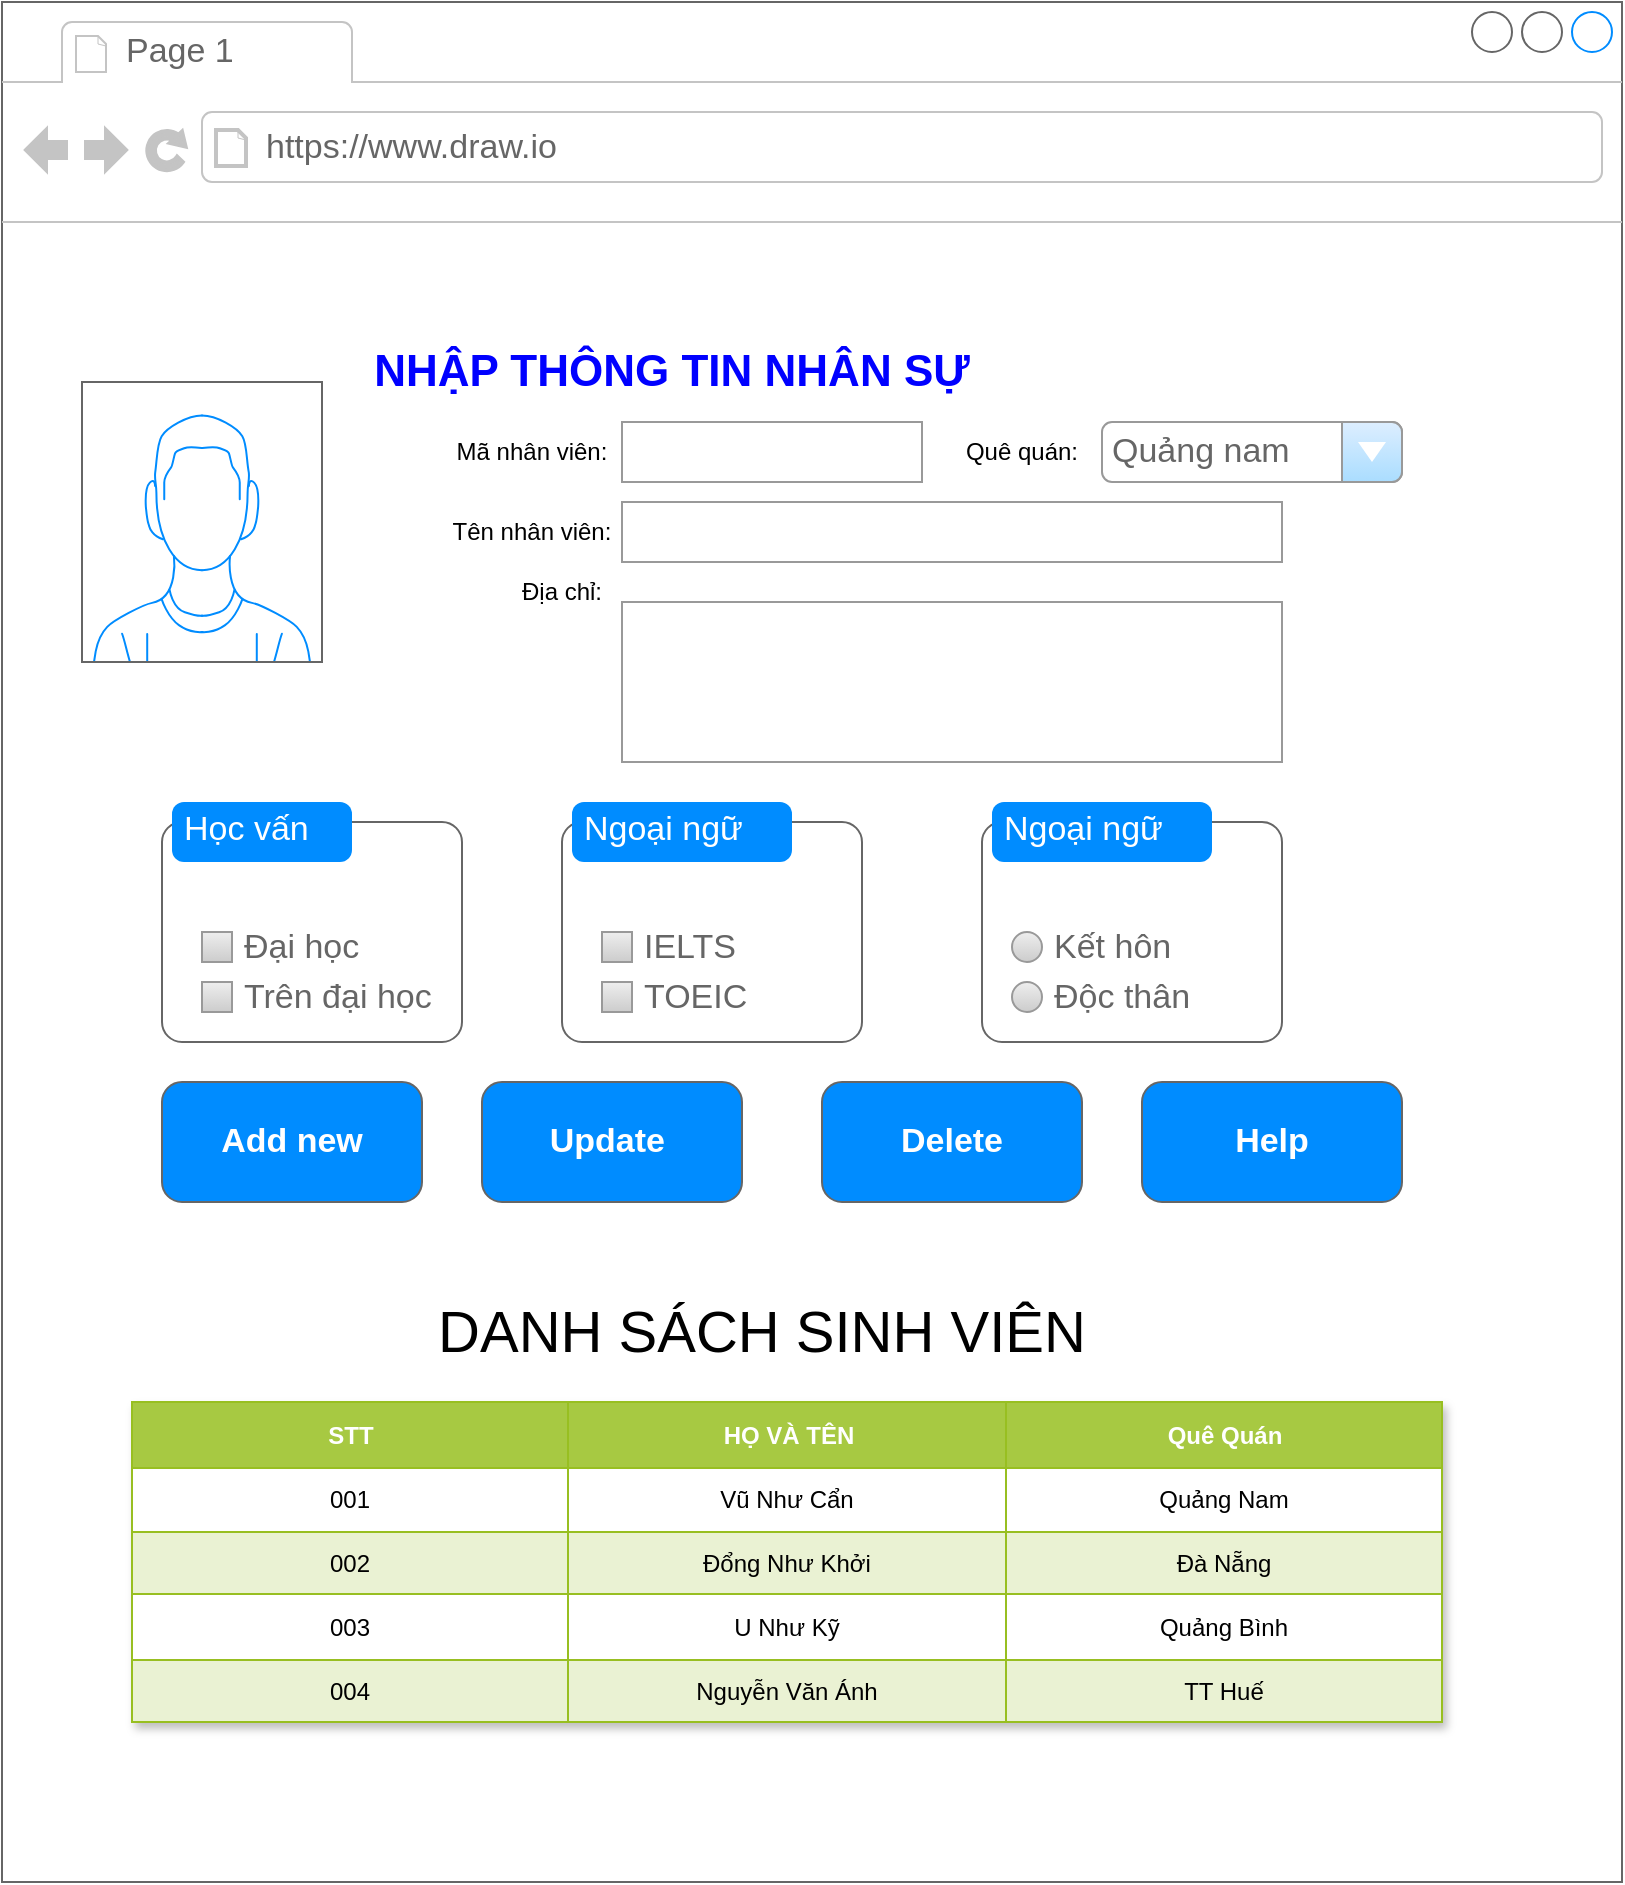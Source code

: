 <mxfile version="26.0.16">
  <diagram name="Page-1" id="Xp--1NKVFtEGWi8t9xE5">
    <mxGraphModel dx="2643" dy="965" grid="1" gridSize="10" guides="1" tooltips="1" connect="1" arrows="1" fold="1" page="1" pageScale="1" pageWidth="850" pageHeight="1100" math="0" shadow="0">
      <root>
        <mxCell id="0" />
        <mxCell id="1" parent="0" />
        <mxCell id="KyakPXm99uiNBp-NimOs-1" value="" style="strokeWidth=1;shadow=0;dashed=0;align=center;html=1;shape=mxgraph.mockup.containers.browserWindow;rSize=0;strokeColor=#666666;strokeColor2=#008cff;strokeColor3=#c4c4c4;mainText=,;recursiveResize=0;fontColor=#33FF33;" vertex="1" parent="1">
          <mxGeometry x="-140" y="200" width="810" height="940" as="geometry" />
        </mxCell>
        <mxCell id="KyakPXm99uiNBp-NimOs-2" value="Page 1" style="strokeWidth=1;shadow=0;dashed=0;align=center;html=1;shape=mxgraph.mockup.containers.anchor;fontSize=17;fontColor=#666666;align=left;whiteSpace=wrap;" vertex="1" parent="KyakPXm99uiNBp-NimOs-1">
          <mxGeometry x="60" y="12" width="110" height="26" as="geometry" />
        </mxCell>
        <mxCell id="KyakPXm99uiNBp-NimOs-3" value="https://www.draw.io" style="strokeWidth=1;shadow=0;dashed=0;align=center;html=1;shape=mxgraph.mockup.containers.anchor;rSize=0;fontSize=17;fontColor=#666666;align=left;" vertex="1" parent="KyakPXm99uiNBp-NimOs-1">
          <mxGeometry x="130" y="60" width="250" height="26" as="geometry" />
        </mxCell>
        <mxCell id="KyakPXm99uiNBp-NimOs-4" value="" style="verticalLabelPosition=bottom;shadow=0;dashed=0;align=center;html=1;verticalAlign=top;strokeWidth=1;shape=mxgraph.mockup.containers.userMale;strokeColor=#666666;strokeColor2=#008cff;" vertex="1" parent="KyakPXm99uiNBp-NimOs-1">
          <mxGeometry x="40" y="190" width="120" height="140" as="geometry" />
        </mxCell>
        <mxCell id="KyakPXm99uiNBp-NimOs-5" value="&lt;font style=&quot;&quot;&gt;NHẬP THÔNG TIN NHÂN SỰ&lt;/font&gt;" style="text;html=1;align=center;verticalAlign=middle;whiteSpace=wrap;rounded=0;fontSize=22;fontStyle=1;fontColor=#0000FF;" vertex="1" parent="KyakPXm99uiNBp-NimOs-1">
          <mxGeometry x="150" y="170" width="370" height="30" as="geometry" />
        </mxCell>
        <mxCell id="KyakPXm99uiNBp-NimOs-6" value="Mã nhân viên:" style="text;html=1;align=center;verticalAlign=middle;whiteSpace=wrap;rounded=0;" vertex="1" parent="KyakPXm99uiNBp-NimOs-1">
          <mxGeometry x="200" y="210" width="130" height="30" as="geometry" />
        </mxCell>
        <mxCell id="KyakPXm99uiNBp-NimOs-7" value="Tên nhân viên:" style="text;html=1;align=center;verticalAlign=middle;whiteSpace=wrap;rounded=0;" vertex="1" parent="KyakPXm99uiNBp-NimOs-1">
          <mxGeometry x="185" y="250" width="160" height="30" as="geometry" />
        </mxCell>
        <mxCell id="KyakPXm99uiNBp-NimOs-8" value="Địa chỉ:" style="text;html=1;align=center;verticalAlign=middle;whiteSpace=wrap;rounded=0;" vertex="1" parent="KyakPXm99uiNBp-NimOs-1">
          <mxGeometry x="250" y="280" width="60" height="30" as="geometry" />
        </mxCell>
        <mxCell id="KyakPXm99uiNBp-NimOs-9" value="" style="shape=mxgraph.mockup.containers.marginRect;rectMarginTop=10;strokeColor=#666666;strokeWidth=1;dashed=0;rounded=1;arcSize=5;recursiveResize=0;html=1;whiteSpace=wrap;" vertex="1" parent="KyakPXm99uiNBp-NimOs-1">
          <mxGeometry x="80" y="400" width="150" height="120" as="geometry" />
        </mxCell>
        <mxCell id="KyakPXm99uiNBp-NimOs-10" value="Học vấn" style="shape=rect;strokeColor=none;fillColor=#008cff;strokeWidth=1;dashed=0;rounded=1;arcSize=20;fontColor=#ffffff;fontSize=17;spacing=2;spacingTop=-2;align=left;autosize=1;spacingLeft=4;resizeWidth=0;resizeHeight=0;perimeter=none;html=1;whiteSpace=wrap;" vertex="1" parent="KyakPXm99uiNBp-NimOs-9">
          <mxGeometry x="5" width="90" height="30" as="geometry" />
        </mxCell>
        <mxCell id="KyakPXm99uiNBp-NimOs-11" value="Đại học" style="strokeWidth=1;shadow=0;dashed=0;align=center;html=1;shape=mxgraph.mockup.forms.rrect;rSize=0;fillColor=#eeeeee;strokeColor=#999999;gradientColor=#cccccc;align=left;spacingLeft=4;fontSize=17;fontColor=#666666;labelPosition=right;" vertex="1" parent="KyakPXm99uiNBp-NimOs-9">
          <mxGeometry x="20" y="65" width="15" height="15" as="geometry" />
        </mxCell>
        <mxCell id="KyakPXm99uiNBp-NimOs-13" value="Trên đại học" style="strokeWidth=1;shadow=0;dashed=0;align=center;html=1;shape=mxgraph.mockup.forms.rrect;rSize=0;fillColor=#eeeeee;strokeColor=#999999;gradientColor=#cccccc;align=left;spacingLeft=4;fontSize=17;fontColor=#666666;labelPosition=right;" vertex="1" parent="KyakPXm99uiNBp-NimOs-9">
          <mxGeometry x="20" y="90" width="15" height="15" as="geometry" />
        </mxCell>
        <mxCell id="KyakPXm99uiNBp-NimOs-15" value="" style="shape=mxgraph.mockup.containers.marginRect;rectMarginTop=10;strokeColor=#666666;strokeWidth=1;dashed=0;rounded=1;arcSize=5;recursiveResize=0;html=1;whiteSpace=wrap;" vertex="1" parent="KyakPXm99uiNBp-NimOs-1">
          <mxGeometry x="280" y="400" width="150" height="120" as="geometry" />
        </mxCell>
        <mxCell id="KyakPXm99uiNBp-NimOs-16" value="Ngoại ngữ" style="shape=rect;strokeColor=none;fillColor=#008cff;strokeWidth=1;dashed=0;rounded=1;arcSize=20;fontColor=#ffffff;fontSize=17;spacing=2;spacingTop=-2;align=left;autosize=1;spacingLeft=4;resizeWidth=0;resizeHeight=0;perimeter=none;html=1;whiteSpace=wrap;" vertex="1" parent="KyakPXm99uiNBp-NimOs-15">
          <mxGeometry x="5" width="110" height="30" as="geometry" />
        </mxCell>
        <mxCell id="KyakPXm99uiNBp-NimOs-17" value="IELTS" style="strokeWidth=1;shadow=0;dashed=0;align=center;html=1;shape=mxgraph.mockup.forms.rrect;rSize=0;fillColor=#eeeeee;strokeColor=#999999;gradientColor=#cccccc;align=left;spacingLeft=4;fontSize=17;fontColor=#666666;labelPosition=right;" vertex="1" parent="KyakPXm99uiNBp-NimOs-15">
          <mxGeometry x="20" y="65" width="15" height="15" as="geometry" />
        </mxCell>
        <mxCell id="KyakPXm99uiNBp-NimOs-18" value="TOEIC" style="strokeWidth=1;shadow=0;dashed=0;align=center;html=1;shape=mxgraph.mockup.forms.rrect;rSize=0;fillColor=#eeeeee;strokeColor=#999999;gradientColor=#cccccc;align=left;spacingLeft=4;fontSize=17;fontColor=#666666;labelPosition=right;" vertex="1" parent="KyakPXm99uiNBp-NimOs-15">
          <mxGeometry x="20" y="90" width="15" height="15" as="geometry" />
        </mxCell>
        <mxCell id="KyakPXm99uiNBp-NimOs-19" value="" style="shape=mxgraph.mockup.containers.marginRect;rectMarginTop=10;strokeColor=#666666;strokeWidth=1;dashed=0;rounded=1;arcSize=5;recursiveResize=0;html=1;whiteSpace=wrap;" vertex="1" parent="KyakPXm99uiNBp-NimOs-1">
          <mxGeometry x="490" y="400" width="150" height="120" as="geometry" />
        </mxCell>
        <mxCell id="KyakPXm99uiNBp-NimOs-20" value="Ngoại ngữ" style="shape=rect;strokeColor=none;fillColor=#008cff;strokeWidth=1;dashed=0;rounded=1;arcSize=20;fontColor=#ffffff;fontSize=17;spacing=2;spacingTop=-2;align=left;autosize=1;spacingLeft=4;resizeWidth=0;resizeHeight=0;perimeter=none;html=1;whiteSpace=wrap;" vertex="1" parent="KyakPXm99uiNBp-NimOs-19">
          <mxGeometry x="5" width="110" height="30" as="geometry" />
        </mxCell>
        <mxCell id="KyakPXm99uiNBp-NimOs-23" value="Kết hôn" style="shape=ellipse;fillColor=#eeeeee;strokeColor=#999999;gradientColor=#cccccc;html=1;align=left;spacingLeft=4;fontSize=17;fontColor=#666666;labelPosition=right;shadow=0;" vertex="1" parent="KyakPXm99uiNBp-NimOs-19">
          <mxGeometry x="15" y="65" width="15" height="15" as="geometry" />
        </mxCell>
        <mxCell id="KyakPXm99uiNBp-NimOs-28" value="Độc thân" style="shape=ellipse;fillColor=#eeeeee;strokeColor=#999999;gradientColor=#cccccc;html=1;align=left;spacingLeft=4;fontSize=17;fontColor=#666666;labelPosition=right;shadow=0;" vertex="1" parent="KyakPXm99uiNBp-NimOs-19">
          <mxGeometry x="15" y="90" width="15" height="15" as="geometry" />
        </mxCell>
        <mxCell id="KyakPXm99uiNBp-NimOs-30" value="&lt;span style=&quot;color: rgba(0, 0, 0, 0); font-family: monospace; font-size: 0px;&quot;&gt;%3CmxGraphModel%3E%3Croot%3E%3CmxCell%20id%3D%220%22%2F%3E%3CmxCell%20id%3D%221%22%20parent%3D%220%22%2F%3E%3CmxCell%20id%3D%222%22%20value%3D%22Setting%201%22%20style%3D%22shape%3Dellipse%3BfillColor%3D%23eeeeee%3BstrokeColor%3D%23999999%3BgradientColor%3D%23cccccc%3Bhtml%3D1%3Balign%3Dleft%3BspacingLeft%3D4%3BfontSize%3D17%3BfontColor%3D%23666666%3BlabelPosition%3Dright%3Bshadow%3D0%3B%22%20vertex%3D%221%22%20parent%3D%221%22%3E%3CmxGeometry%20x%3D%22405%22%20y%3D%22535%22%20width%3D%2215%22%20height%3D%2215%22%20as%3D%22geometry%22%2F%3E%3C%2FmxCell%3E%3C%2Froot%3E%3C%2FmxGraphModel%3E&lt;/span&gt;" style="strokeWidth=1;shadow=0;dashed=0;align=center;html=1;shape=mxgraph.mockup.forms.pwField;strokeColor=#999999;mainText=;align=left;fontColor=#666666;fontSize=17;spacingLeft=3;" vertex="1" parent="KyakPXm99uiNBp-NimOs-1">
          <mxGeometry x="310" y="210" width="150" height="30" as="geometry" />
        </mxCell>
        <mxCell id="KyakPXm99uiNBp-NimOs-32" value="&lt;span style=&quot;color: rgba(0, 0, 0, 0); font-family: monospace; font-size: 0px;&quot;&gt;%3CmxGraphModel%3E%3Croot%3E%3CmxCell%20id%3D%220%22%2F%3E%3CmxCell%20id%3D%221%22%20parent%3D%220%22%2F%3E%3CmxCell%20id%3D%222%22%20value%3D%22Setting%201%22%20style%3D%22shape%3Dellipse%3BfillColor%3D%23eeeeee%3BstrokeColor%3D%23999999%3BgradientColor%3D%23cccccc%3Bhtml%3D1%3Balign%3Dleft%3BspacingLeft%3D4%3BfontSize%3D17%3BfontColor%3D%23666666%3BlabelPosition%3Dright%3Bshadow%3D0%3B%22%20vertex%3D%221%22%20parent%3D%221%22%3E%3CmxGeometry%20x%3D%22405%22%20y%3D%22535%22%20width%3D%2215%22%20height%3D%2215%22%20as%3D%22geometry%22%2F%3E%3C%2FmxCell%3E%3C%2Froot%3E%3C%2FmxGraphModel%3E&lt;/span&gt;" style="strokeWidth=1;shadow=0;dashed=0;align=center;html=1;shape=mxgraph.mockup.forms.pwField;strokeColor=#999999;mainText=;align=left;fontColor=#666666;fontSize=17;spacingLeft=3;" vertex="1" parent="KyakPXm99uiNBp-NimOs-1">
          <mxGeometry x="310" y="250" width="330" height="30" as="geometry" />
        </mxCell>
        <mxCell id="KyakPXm99uiNBp-NimOs-33" value="Quê quán:" style="text;html=1;align=center;verticalAlign=middle;whiteSpace=wrap;rounded=0;" vertex="1" parent="KyakPXm99uiNBp-NimOs-1">
          <mxGeometry x="480" y="210" width="60" height="30" as="geometry" />
        </mxCell>
        <mxCell id="KyakPXm99uiNBp-NimOs-35" value="Quảng nam" style="strokeWidth=1;shadow=0;dashed=0;align=center;html=1;shape=mxgraph.mockup.forms.comboBox;strokeColor=#999999;fillColor=#ddeeff;align=left;fillColor2=#aaddff;mainText=;fontColor=#666666;fontSize=17;spacingLeft=3;" vertex="1" parent="KyakPXm99uiNBp-NimOs-1">
          <mxGeometry x="550" y="210" width="150" height="30" as="geometry" />
        </mxCell>
        <mxCell id="KyakPXm99uiNBp-NimOs-37" value="Add new" style="strokeWidth=1;shadow=0;dashed=0;align=center;html=1;shape=mxgraph.mockup.buttons.button;strokeColor=#666666;fontColor=#ffffff;mainText=;buttonStyle=round;fontSize=17;fontStyle=1;fillColor=#008cff;whiteSpace=wrap;" vertex="1" parent="KyakPXm99uiNBp-NimOs-1">
          <mxGeometry x="80" y="540" width="130" height="60" as="geometry" />
        </mxCell>
        <mxCell id="KyakPXm99uiNBp-NimOs-41" value="Update&amp;nbsp;" style="strokeWidth=1;shadow=0;dashed=0;align=center;html=1;shape=mxgraph.mockup.buttons.button;strokeColor=#666666;fontColor=#ffffff;mainText=;buttonStyle=round;fontSize=17;fontStyle=1;fillColor=#008cff;whiteSpace=wrap;" vertex="1" parent="KyakPXm99uiNBp-NimOs-1">
          <mxGeometry x="240" y="540" width="130" height="60" as="geometry" />
        </mxCell>
        <mxCell id="KyakPXm99uiNBp-NimOs-42" value="Delete" style="strokeWidth=1;shadow=0;dashed=0;align=center;html=1;shape=mxgraph.mockup.buttons.button;strokeColor=#666666;fontColor=#ffffff;mainText=;buttonStyle=round;fontSize=17;fontStyle=1;fillColor=#008cff;whiteSpace=wrap;" vertex="1" parent="KyakPXm99uiNBp-NimOs-1">
          <mxGeometry x="410" y="540" width="130" height="60" as="geometry" />
        </mxCell>
        <mxCell id="KyakPXm99uiNBp-NimOs-43" value="Help" style="strokeWidth=1;shadow=0;dashed=0;align=center;html=1;shape=mxgraph.mockup.buttons.button;strokeColor=#666666;fontColor=#ffffff;mainText=;buttonStyle=round;fontSize=17;fontStyle=1;fillColor=#008cff;whiteSpace=wrap;" vertex="1" parent="KyakPXm99uiNBp-NimOs-1">
          <mxGeometry x="570" y="540" width="130" height="60" as="geometry" />
        </mxCell>
        <mxCell id="KyakPXm99uiNBp-NimOs-44" value="DANH SÁCH SINH VIÊN" style="text;html=1;align=center;verticalAlign=middle;whiteSpace=wrap;rounded=0;fontSize=29;" vertex="1" parent="KyakPXm99uiNBp-NimOs-1">
          <mxGeometry x="190" y="650" width="380" height="30" as="geometry" />
        </mxCell>
        <mxCell id="KyakPXm99uiNBp-NimOs-45" value="" style="childLayout=tableLayout;recursiveResize=0;strokeColor=#98bf21;fillColor=#A7C942;shadow=1;" vertex="1" parent="KyakPXm99uiNBp-NimOs-1">
          <mxGeometry x="65" y="700" width="655" height="160" as="geometry" />
        </mxCell>
        <mxCell id="KyakPXm99uiNBp-NimOs-46" style="shape=tableRow;horizontal=0;startSize=0;swimlaneHead=0;swimlaneBody=0;top=0;left=0;bottom=0;right=0;dropTarget=0;collapsible=0;recursiveResize=0;expand=0;fontStyle=0;strokeColor=inherit;fillColor=#ffffff;" vertex="1" parent="KyakPXm99uiNBp-NimOs-45">
          <mxGeometry width="655" height="33" as="geometry" />
        </mxCell>
        <mxCell id="KyakPXm99uiNBp-NimOs-47" value="STT" style="connectable=0;recursiveResize=0;strokeColor=inherit;fillColor=#A7C942;align=center;fontStyle=1;fontColor=#FFFFFF;html=1;" vertex="1" parent="KyakPXm99uiNBp-NimOs-46">
          <mxGeometry width="218" height="33" as="geometry">
            <mxRectangle width="218" height="33" as="alternateBounds" />
          </mxGeometry>
        </mxCell>
        <mxCell id="KyakPXm99uiNBp-NimOs-48" value="HỌ VÀ TÊN" style="connectable=0;recursiveResize=0;strokeColor=inherit;fillColor=#A7C942;align=center;fontStyle=1;fontColor=#FFFFFF;html=1;" vertex="1" parent="KyakPXm99uiNBp-NimOs-46">
          <mxGeometry x="218" width="219" height="33" as="geometry">
            <mxRectangle width="219" height="33" as="alternateBounds" />
          </mxGeometry>
        </mxCell>
        <mxCell id="KyakPXm99uiNBp-NimOs-49" value="Quê Quán" style="connectable=0;recursiveResize=0;strokeColor=inherit;fillColor=#A7C942;align=center;fontStyle=1;fontColor=#FFFFFF;html=1;" vertex="1" parent="KyakPXm99uiNBp-NimOs-46">
          <mxGeometry x="437" width="218" height="33" as="geometry">
            <mxRectangle width="218" height="33" as="alternateBounds" />
          </mxGeometry>
        </mxCell>
        <mxCell id="KyakPXm99uiNBp-NimOs-50" value="" style="shape=tableRow;horizontal=0;startSize=0;swimlaneHead=0;swimlaneBody=0;top=0;left=0;bottom=0;right=0;dropTarget=0;collapsible=0;recursiveResize=0;expand=0;fontStyle=0;strokeColor=inherit;fillColor=#ffffff;" vertex="1" parent="KyakPXm99uiNBp-NimOs-45">
          <mxGeometry y="33" width="655" height="32" as="geometry" />
        </mxCell>
        <mxCell id="KyakPXm99uiNBp-NimOs-51" value="001" style="connectable=0;recursiveResize=0;strokeColor=inherit;fillColor=inherit;align=center;whiteSpace=wrap;html=1;" vertex="1" parent="KyakPXm99uiNBp-NimOs-50">
          <mxGeometry width="218" height="32" as="geometry">
            <mxRectangle width="218" height="32" as="alternateBounds" />
          </mxGeometry>
        </mxCell>
        <mxCell id="KyakPXm99uiNBp-NimOs-52" value="Vũ Như Cẩn" style="connectable=0;recursiveResize=0;strokeColor=inherit;fillColor=inherit;align=center;whiteSpace=wrap;html=1;" vertex="1" parent="KyakPXm99uiNBp-NimOs-50">
          <mxGeometry x="218" width="219" height="32" as="geometry">
            <mxRectangle width="219" height="32" as="alternateBounds" />
          </mxGeometry>
        </mxCell>
        <mxCell id="KyakPXm99uiNBp-NimOs-53" value="Quảng Nam" style="connectable=0;recursiveResize=0;strokeColor=inherit;fillColor=inherit;align=center;whiteSpace=wrap;html=1;" vertex="1" parent="KyakPXm99uiNBp-NimOs-50">
          <mxGeometry x="437" width="218" height="32" as="geometry">
            <mxRectangle width="218" height="32" as="alternateBounds" />
          </mxGeometry>
        </mxCell>
        <mxCell id="KyakPXm99uiNBp-NimOs-54" value="" style="shape=tableRow;horizontal=0;startSize=0;swimlaneHead=0;swimlaneBody=0;top=0;left=0;bottom=0;right=0;dropTarget=0;collapsible=0;recursiveResize=0;expand=0;fontStyle=1;strokeColor=inherit;fillColor=#EAF2D3;" vertex="1" parent="KyakPXm99uiNBp-NimOs-45">
          <mxGeometry y="65" width="655" height="31" as="geometry" />
        </mxCell>
        <mxCell id="KyakPXm99uiNBp-NimOs-55" value="002" style="connectable=0;recursiveResize=0;strokeColor=inherit;fillColor=inherit;whiteSpace=wrap;html=1;" vertex="1" parent="KyakPXm99uiNBp-NimOs-54">
          <mxGeometry width="218" height="31" as="geometry">
            <mxRectangle width="218" height="31" as="alternateBounds" />
          </mxGeometry>
        </mxCell>
        <mxCell id="KyakPXm99uiNBp-NimOs-56" value="Đổng Như Khởi" style="connectable=0;recursiveResize=0;strokeColor=inherit;fillColor=inherit;whiteSpace=wrap;html=1;" vertex="1" parent="KyakPXm99uiNBp-NimOs-54">
          <mxGeometry x="218" width="219" height="31" as="geometry">
            <mxRectangle width="219" height="31" as="alternateBounds" />
          </mxGeometry>
        </mxCell>
        <mxCell id="KyakPXm99uiNBp-NimOs-57" value="Đà Nẵng" style="connectable=0;recursiveResize=0;strokeColor=inherit;fillColor=inherit;whiteSpace=wrap;html=1;" vertex="1" parent="KyakPXm99uiNBp-NimOs-54">
          <mxGeometry x="437" width="218" height="31" as="geometry">
            <mxRectangle width="218" height="31" as="alternateBounds" />
          </mxGeometry>
        </mxCell>
        <mxCell id="KyakPXm99uiNBp-NimOs-58" value="" style="shape=tableRow;horizontal=0;startSize=0;swimlaneHead=0;swimlaneBody=0;top=0;left=0;bottom=0;right=0;dropTarget=0;collapsible=0;recursiveResize=0;expand=0;fontStyle=0;strokeColor=inherit;fillColor=#ffffff;" vertex="1" parent="KyakPXm99uiNBp-NimOs-45">
          <mxGeometry y="96" width="655" height="33" as="geometry" />
        </mxCell>
        <mxCell id="KyakPXm99uiNBp-NimOs-59" value="003" style="connectable=0;recursiveResize=0;strokeColor=inherit;fillColor=inherit;fontStyle=0;align=center;whiteSpace=wrap;html=1;" vertex="1" parent="KyakPXm99uiNBp-NimOs-58">
          <mxGeometry width="218" height="33" as="geometry">
            <mxRectangle width="218" height="33" as="alternateBounds" />
          </mxGeometry>
        </mxCell>
        <mxCell id="KyakPXm99uiNBp-NimOs-60" value="U Như Kỹ" style="connectable=0;recursiveResize=0;strokeColor=inherit;fillColor=inherit;fontStyle=0;align=center;whiteSpace=wrap;html=1;" vertex="1" parent="KyakPXm99uiNBp-NimOs-58">
          <mxGeometry x="218" width="219" height="33" as="geometry">
            <mxRectangle width="219" height="33" as="alternateBounds" />
          </mxGeometry>
        </mxCell>
        <mxCell id="KyakPXm99uiNBp-NimOs-61" value="Quảng Bình" style="connectable=0;recursiveResize=0;strokeColor=inherit;fillColor=inherit;fontStyle=0;align=center;whiteSpace=wrap;html=1;" vertex="1" parent="KyakPXm99uiNBp-NimOs-58">
          <mxGeometry x="437" width="218" height="33" as="geometry">
            <mxRectangle width="218" height="33" as="alternateBounds" />
          </mxGeometry>
        </mxCell>
        <mxCell id="KyakPXm99uiNBp-NimOs-62" value="" style="shape=tableRow;horizontal=0;startSize=0;swimlaneHead=0;swimlaneBody=0;top=0;left=0;bottom=0;right=0;dropTarget=0;collapsible=0;recursiveResize=0;expand=0;fontStyle=1;strokeColor=inherit;fillColor=#EAF2D3;" vertex="1" parent="KyakPXm99uiNBp-NimOs-45">
          <mxGeometry y="129" width="655" height="31" as="geometry" />
        </mxCell>
        <mxCell id="KyakPXm99uiNBp-NimOs-63" value="004" style="connectable=0;recursiveResize=0;strokeColor=inherit;fillColor=inherit;whiteSpace=wrap;html=1;" vertex="1" parent="KyakPXm99uiNBp-NimOs-62">
          <mxGeometry width="218" height="31" as="geometry">
            <mxRectangle width="218" height="31" as="alternateBounds" />
          </mxGeometry>
        </mxCell>
        <mxCell id="KyakPXm99uiNBp-NimOs-64" value="Nguyễn Văn Ánh" style="connectable=0;recursiveResize=0;strokeColor=inherit;fillColor=inherit;whiteSpace=wrap;html=1;" vertex="1" parent="KyakPXm99uiNBp-NimOs-62">
          <mxGeometry x="218" width="219" height="31" as="geometry">
            <mxRectangle width="219" height="31" as="alternateBounds" />
          </mxGeometry>
        </mxCell>
        <mxCell id="KyakPXm99uiNBp-NimOs-65" value="TT Huế" style="connectable=0;recursiveResize=0;strokeColor=inherit;fillColor=inherit;whiteSpace=wrap;html=1;" vertex="1" parent="KyakPXm99uiNBp-NimOs-62">
          <mxGeometry x="437" width="218" height="31" as="geometry">
            <mxRectangle width="218" height="31" as="alternateBounds" />
          </mxGeometry>
        </mxCell>
        <mxCell id="KyakPXm99uiNBp-NimOs-36" value="" style="strokeWidth=1;shadow=0;dashed=0;align=center;html=1;shape=mxgraph.mockup.forms.pwField;strokeColor=#999999;mainText=;align=left;fontColor=#666666;fontSize=17;spacingLeft=3;" vertex="1" parent="KyakPXm99uiNBp-NimOs-1">
          <mxGeometry x="310" y="300" width="330" height="80" as="geometry" />
        </mxCell>
      </root>
    </mxGraphModel>
  </diagram>
</mxfile>
